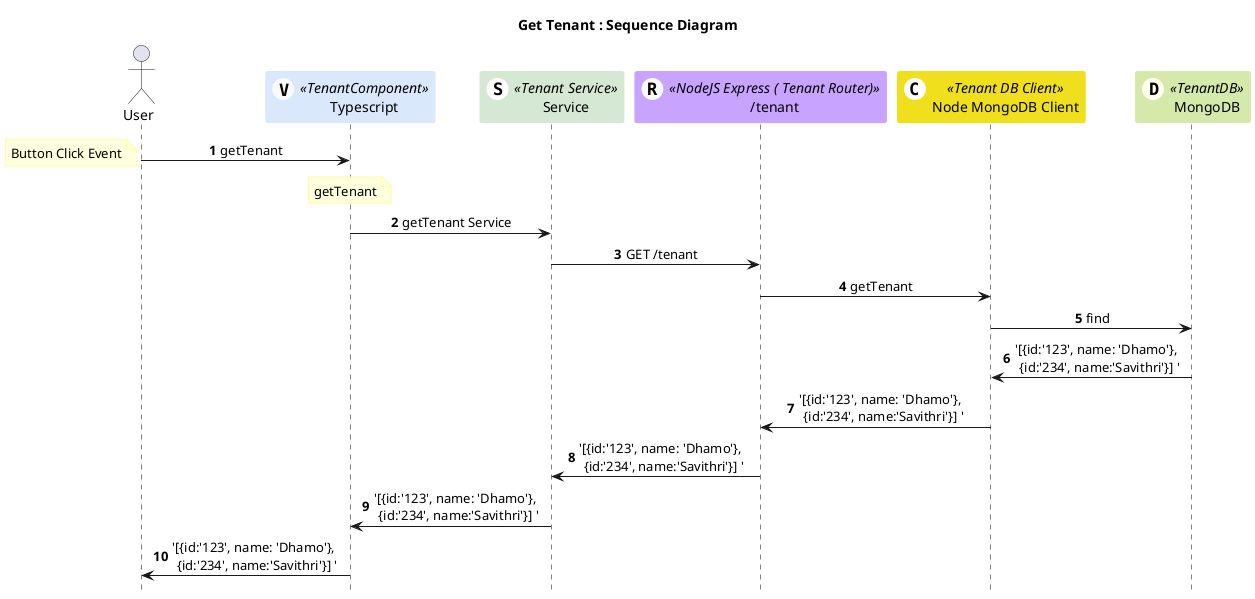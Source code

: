 @startuml
autonumber
title Get Tenant : Sequence Diagram  
skinparam ParticipantBorderColor #66000000
skinparam sequenceMessageAlign center
skinparam sequenceGroupBorderColor #1e4f9e
skinparam sequenceGroupBorderThickness 1

skinparam note {
 BorderColor #FFFF66
}
skinparam sequence {
 LifeLineBorderColor #000000
 TitleFontSize 24
}
hide footbox

actor User
participant "Typescript" as tenant_view <<(V,#F8F9F9) TenantComponent>> #DAE8FC
participant "Service" as tenant_service<<(S,#FFFFFF) Tenant Service>> #D5E8D4
participant "/tenant" as tenant_router <<(R,#F8F9F9)NodeJS Express ( Tenant Router)>> #C8A3FF
participant "Node MongoDB Client" as tenant_dbservice <<(C,#FFFFFF) Tenant DB Client>> #EFDF1C
participant "MongoDB" as tenant_objects <<(D,#FFFFEE) TenantDB>> #D5EAAA

User -> tenant_view : getTenant 
note left: Button Click Event

note over tenant_view: getTenant
tenant_view -> tenant_service : getTenant Service
tenant_service -> tenant_router : GET /tenant
tenant_router -> tenant_dbservice : getTenant 
tenant_dbservice -> tenant_objects : find
tenant_objects -> tenant_dbservice : '[{id:'123', name: 'Dhamo'}, \n {id:'234', name:'Savithri'}] '
tenant_dbservice -> tenant_router : '[{id:'123', name: 'Dhamo'}, \n {id:'234', name:'Savithri'}] '
tenant_router -> tenant_service : '[{id:'123', name: 'Dhamo'}, \n {id:'234', name:'Savithri'}] '
tenant_service -> tenant_view : '[{id:'123', name: 'Dhamo'}, \n {id:'234', name:'Savithri'}] '
tenant_view -> User : '[{id:'123', name: 'Dhamo'}, \n {id:'234', name:'Savithri'}] '

@enduml